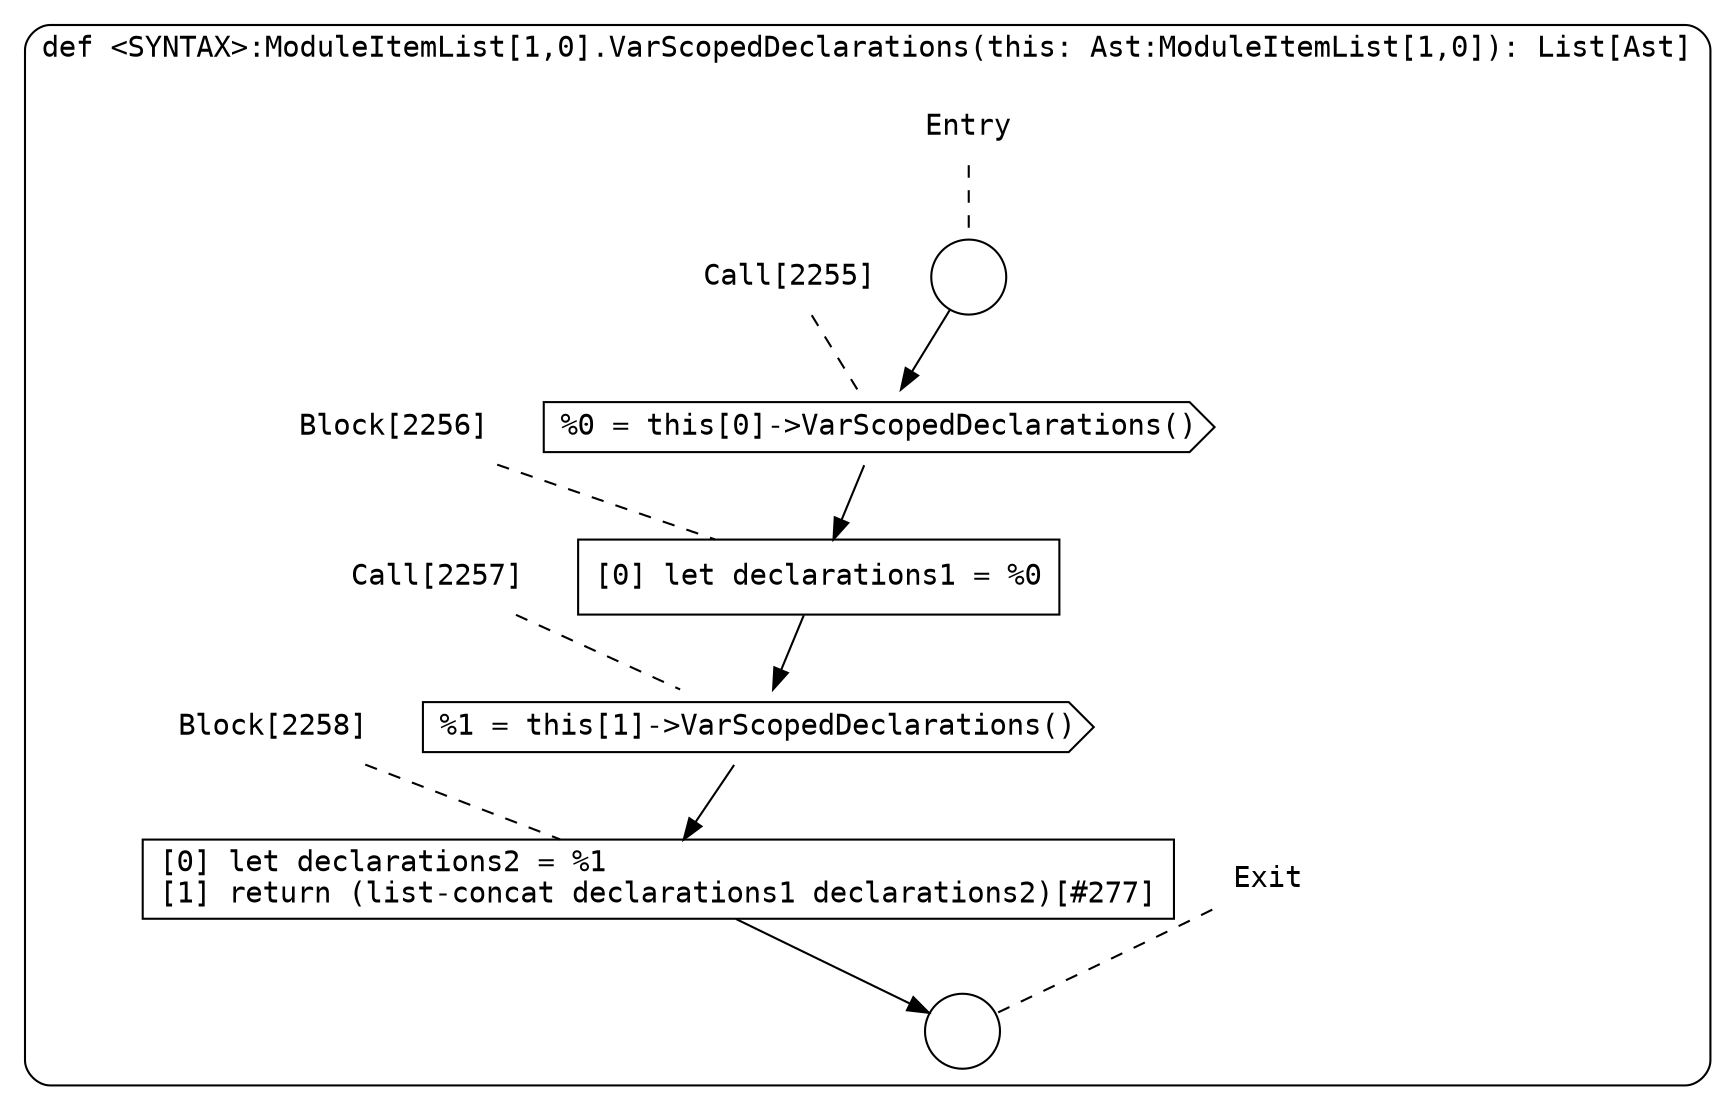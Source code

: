 digraph {
  graph [fontname = "Consolas"]
  node [fontname = "Consolas"]
  edge [fontname = "Consolas"]
  subgraph cluster456 {
    label = "def <SYNTAX>:ModuleItemList[1,0].VarScopedDeclarations(this: Ast:ModuleItemList[1,0]): List[Ast]"
    style = rounded
    cluster456_entry_name [shape=none, label=<<font color="black">Entry</font>>]
    cluster456_entry_name -> cluster456_entry [arrowhead=none, color="black", style=dashed]
    cluster456_entry [shape=circle label=" " color="black" fillcolor="white" style=filled]
    cluster456_entry -> node2255 [color="black"]
    cluster456_exit_name [shape=none, label=<<font color="black">Exit</font>>]
    cluster456_exit_name -> cluster456_exit [arrowhead=none, color="black", style=dashed]
    cluster456_exit [shape=circle label=" " color="black" fillcolor="white" style=filled]
    node2255_name [shape=none, label=<<font color="black">Call[2255]</font>>]
    node2255_name -> node2255 [arrowhead=none, color="black", style=dashed]
    node2255 [shape=cds, label=<<font color="black">%0 = this[0]-&gt;VarScopedDeclarations()</font>> color="black" fillcolor="white", style=filled]
    node2255 -> node2256 [color="black"]
    node2256_name [shape=none, label=<<font color="black">Block[2256]</font>>]
    node2256_name -> node2256 [arrowhead=none, color="black", style=dashed]
    node2256 [shape=box, label=<<font color="black">[0] let declarations1 = %0<BR ALIGN="LEFT"/></font>> color="black" fillcolor="white", style=filled]
    node2256 -> node2257 [color="black"]
    node2257_name [shape=none, label=<<font color="black">Call[2257]</font>>]
    node2257_name -> node2257 [arrowhead=none, color="black", style=dashed]
    node2257 [shape=cds, label=<<font color="black">%1 = this[1]-&gt;VarScopedDeclarations()</font>> color="black" fillcolor="white", style=filled]
    node2257 -> node2258 [color="black"]
    node2258_name [shape=none, label=<<font color="black">Block[2258]</font>>]
    node2258_name -> node2258 [arrowhead=none, color="black", style=dashed]
    node2258 [shape=box, label=<<font color="black">[0] let declarations2 = %1<BR ALIGN="LEFT"/>[1] return (list-concat declarations1 declarations2)[#277]<BR ALIGN="LEFT"/></font>> color="black" fillcolor="white", style=filled]
    node2258 -> cluster456_exit [color="black"]
  }
}